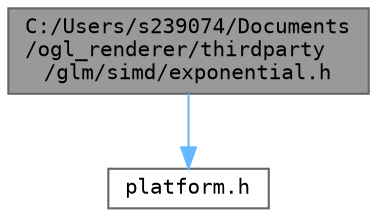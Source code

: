 digraph "C:/Users/s239074/Documents/ogl_renderer/thirdparty/glm/simd/exponential.h"
{
 // LATEX_PDF_SIZE
  bgcolor="transparent";
  edge [fontname=Terminal,fontsize=10,labelfontname=Helvetica,labelfontsize=10];
  node [fontname=Terminal,fontsize=10,shape=box,height=0.2,width=0.4];
  Node1 [label="C:/Users/s239074/Documents\l/ogl_renderer/thirdparty\l/glm/simd/exponential.h",height=0.2,width=0.4,color="gray40", fillcolor="grey60", style="filled", fontcolor="black",tooltip=" "];
  Node1 -> Node2 [color="steelblue1",style="solid"];
  Node2 [label="platform.h",height=0.2,width=0.4,color="grey40", fillcolor="white", style="filled",URL="$platform_8h.html",tooltip=" "];
}
